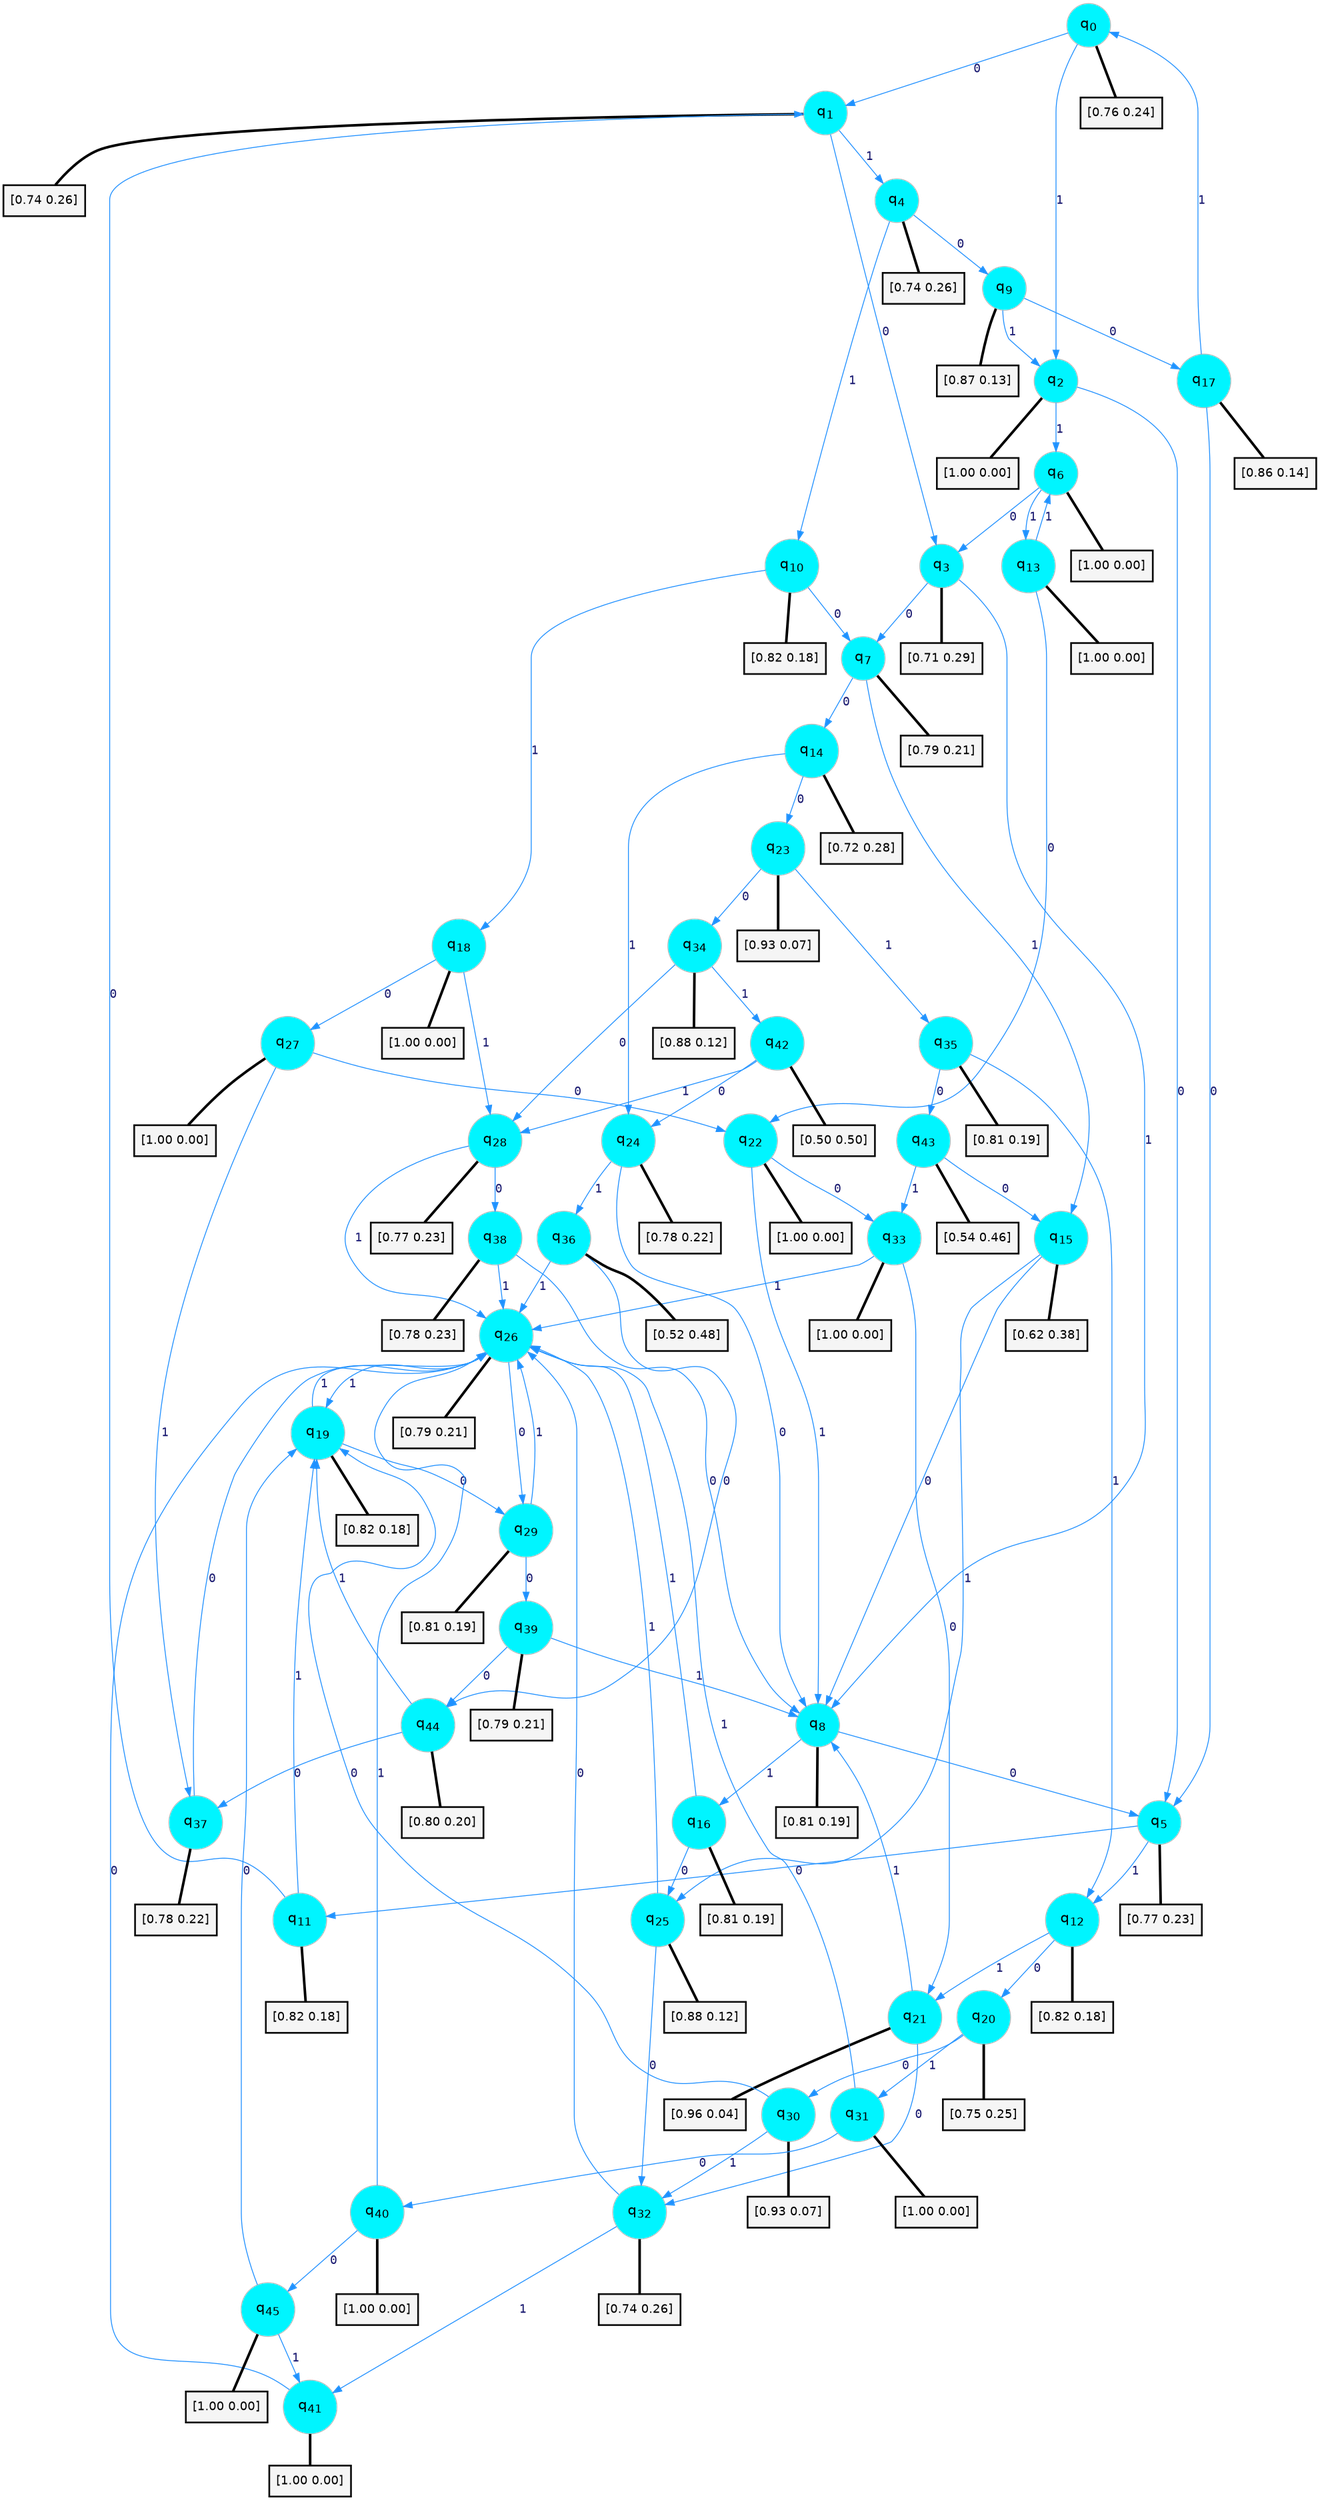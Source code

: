 digraph G {
graph [
bgcolor=transparent, dpi=300, rankdir=TD, size="40,25"];
node [
color=gray, fillcolor=turquoise1, fontcolor=black, fontname=Helvetica, fontsize=16, fontweight=bold, shape=circle, style=filled];
edge [
arrowsize=1, color=dodgerblue1, fontcolor=midnightblue, fontname=courier, fontweight=bold, penwidth=1, style=solid, weight=20];
0[label=<q<SUB>0</SUB>>];
1[label=<q<SUB>1</SUB>>];
2[label=<q<SUB>2</SUB>>];
3[label=<q<SUB>3</SUB>>];
4[label=<q<SUB>4</SUB>>];
5[label=<q<SUB>5</SUB>>];
6[label=<q<SUB>6</SUB>>];
7[label=<q<SUB>7</SUB>>];
8[label=<q<SUB>8</SUB>>];
9[label=<q<SUB>9</SUB>>];
10[label=<q<SUB>10</SUB>>];
11[label=<q<SUB>11</SUB>>];
12[label=<q<SUB>12</SUB>>];
13[label=<q<SUB>13</SUB>>];
14[label=<q<SUB>14</SUB>>];
15[label=<q<SUB>15</SUB>>];
16[label=<q<SUB>16</SUB>>];
17[label=<q<SUB>17</SUB>>];
18[label=<q<SUB>18</SUB>>];
19[label=<q<SUB>19</SUB>>];
20[label=<q<SUB>20</SUB>>];
21[label=<q<SUB>21</SUB>>];
22[label=<q<SUB>22</SUB>>];
23[label=<q<SUB>23</SUB>>];
24[label=<q<SUB>24</SUB>>];
25[label=<q<SUB>25</SUB>>];
26[label=<q<SUB>26</SUB>>];
27[label=<q<SUB>27</SUB>>];
28[label=<q<SUB>28</SUB>>];
29[label=<q<SUB>29</SUB>>];
30[label=<q<SUB>30</SUB>>];
31[label=<q<SUB>31</SUB>>];
32[label=<q<SUB>32</SUB>>];
33[label=<q<SUB>33</SUB>>];
34[label=<q<SUB>34</SUB>>];
35[label=<q<SUB>35</SUB>>];
36[label=<q<SUB>36</SUB>>];
37[label=<q<SUB>37</SUB>>];
38[label=<q<SUB>38</SUB>>];
39[label=<q<SUB>39</SUB>>];
40[label=<q<SUB>40</SUB>>];
41[label=<q<SUB>41</SUB>>];
42[label=<q<SUB>42</SUB>>];
43[label=<q<SUB>43</SUB>>];
44[label=<q<SUB>44</SUB>>];
45[label=<q<SUB>45</SUB>>];
46[label="[0.76 0.24]", shape=box,fontcolor=black, fontname=Helvetica, fontsize=14, penwidth=2, fillcolor=whitesmoke,color=black];
47[label="[0.74 0.26]", shape=box,fontcolor=black, fontname=Helvetica, fontsize=14, penwidth=2, fillcolor=whitesmoke,color=black];
48[label="[1.00 0.00]", shape=box,fontcolor=black, fontname=Helvetica, fontsize=14, penwidth=2, fillcolor=whitesmoke,color=black];
49[label="[0.71 0.29]", shape=box,fontcolor=black, fontname=Helvetica, fontsize=14, penwidth=2, fillcolor=whitesmoke,color=black];
50[label="[0.74 0.26]", shape=box,fontcolor=black, fontname=Helvetica, fontsize=14, penwidth=2, fillcolor=whitesmoke,color=black];
51[label="[0.77 0.23]", shape=box,fontcolor=black, fontname=Helvetica, fontsize=14, penwidth=2, fillcolor=whitesmoke,color=black];
52[label="[1.00 0.00]", shape=box,fontcolor=black, fontname=Helvetica, fontsize=14, penwidth=2, fillcolor=whitesmoke,color=black];
53[label="[0.79 0.21]", shape=box,fontcolor=black, fontname=Helvetica, fontsize=14, penwidth=2, fillcolor=whitesmoke,color=black];
54[label="[0.81 0.19]", shape=box,fontcolor=black, fontname=Helvetica, fontsize=14, penwidth=2, fillcolor=whitesmoke,color=black];
55[label="[0.87 0.13]", shape=box,fontcolor=black, fontname=Helvetica, fontsize=14, penwidth=2, fillcolor=whitesmoke,color=black];
56[label="[0.82 0.18]", shape=box,fontcolor=black, fontname=Helvetica, fontsize=14, penwidth=2, fillcolor=whitesmoke,color=black];
57[label="[0.82 0.18]", shape=box,fontcolor=black, fontname=Helvetica, fontsize=14, penwidth=2, fillcolor=whitesmoke,color=black];
58[label="[0.82 0.18]", shape=box,fontcolor=black, fontname=Helvetica, fontsize=14, penwidth=2, fillcolor=whitesmoke,color=black];
59[label="[1.00 0.00]", shape=box,fontcolor=black, fontname=Helvetica, fontsize=14, penwidth=2, fillcolor=whitesmoke,color=black];
60[label="[0.72 0.28]", shape=box,fontcolor=black, fontname=Helvetica, fontsize=14, penwidth=2, fillcolor=whitesmoke,color=black];
61[label="[0.62 0.38]", shape=box,fontcolor=black, fontname=Helvetica, fontsize=14, penwidth=2, fillcolor=whitesmoke,color=black];
62[label="[0.81 0.19]", shape=box,fontcolor=black, fontname=Helvetica, fontsize=14, penwidth=2, fillcolor=whitesmoke,color=black];
63[label="[0.86 0.14]", shape=box,fontcolor=black, fontname=Helvetica, fontsize=14, penwidth=2, fillcolor=whitesmoke,color=black];
64[label="[1.00 0.00]", shape=box,fontcolor=black, fontname=Helvetica, fontsize=14, penwidth=2, fillcolor=whitesmoke,color=black];
65[label="[0.82 0.18]", shape=box,fontcolor=black, fontname=Helvetica, fontsize=14, penwidth=2, fillcolor=whitesmoke,color=black];
66[label="[0.75 0.25]", shape=box,fontcolor=black, fontname=Helvetica, fontsize=14, penwidth=2, fillcolor=whitesmoke,color=black];
67[label="[0.96 0.04]", shape=box,fontcolor=black, fontname=Helvetica, fontsize=14, penwidth=2, fillcolor=whitesmoke,color=black];
68[label="[1.00 0.00]", shape=box,fontcolor=black, fontname=Helvetica, fontsize=14, penwidth=2, fillcolor=whitesmoke,color=black];
69[label="[0.93 0.07]", shape=box,fontcolor=black, fontname=Helvetica, fontsize=14, penwidth=2, fillcolor=whitesmoke,color=black];
70[label="[0.78 0.22]", shape=box,fontcolor=black, fontname=Helvetica, fontsize=14, penwidth=2, fillcolor=whitesmoke,color=black];
71[label="[0.88 0.12]", shape=box,fontcolor=black, fontname=Helvetica, fontsize=14, penwidth=2, fillcolor=whitesmoke,color=black];
72[label="[0.79 0.21]", shape=box,fontcolor=black, fontname=Helvetica, fontsize=14, penwidth=2, fillcolor=whitesmoke,color=black];
73[label="[1.00 0.00]", shape=box,fontcolor=black, fontname=Helvetica, fontsize=14, penwidth=2, fillcolor=whitesmoke,color=black];
74[label="[0.77 0.23]", shape=box,fontcolor=black, fontname=Helvetica, fontsize=14, penwidth=2, fillcolor=whitesmoke,color=black];
75[label="[0.81 0.19]", shape=box,fontcolor=black, fontname=Helvetica, fontsize=14, penwidth=2, fillcolor=whitesmoke,color=black];
76[label="[0.93 0.07]", shape=box,fontcolor=black, fontname=Helvetica, fontsize=14, penwidth=2, fillcolor=whitesmoke,color=black];
77[label="[1.00 0.00]", shape=box,fontcolor=black, fontname=Helvetica, fontsize=14, penwidth=2, fillcolor=whitesmoke,color=black];
78[label="[0.74 0.26]", shape=box,fontcolor=black, fontname=Helvetica, fontsize=14, penwidth=2, fillcolor=whitesmoke,color=black];
79[label="[1.00 0.00]", shape=box,fontcolor=black, fontname=Helvetica, fontsize=14, penwidth=2, fillcolor=whitesmoke,color=black];
80[label="[0.88 0.12]", shape=box,fontcolor=black, fontname=Helvetica, fontsize=14, penwidth=2, fillcolor=whitesmoke,color=black];
81[label="[0.81 0.19]", shape=box,fontcolor=black, fontname=Helvetica, fontsize=14, penwidth=2, fillcolor=whitesmoke,color=black];
82[label="[0.52 0.48]", shape=box,fontcolor=black, fontname=Helvetica, fontsize=14, penwidth=2, fillcolor=whitesmoke,color=black];
83[label="[0.78 0.22]", shape=box,fontcolor=black, fontname=Helvetica, fontsize=14, penwidth=2, fillcolor=whitesmoke,color=black];
84[label="[0.78 0.23]", shape=box,fontcolor=black, fontname=Helvetica, fontsize=14, penwidth=2, fillcolor=whitesmoke,color=black];
85[label="[0.79 0.21]", shape=box,fontcolor=black, fontname=Helvetica, fontsize=14, penwidth=2, fillcolor=whitesmoke,color=black];
86[label="[1.00 0.00]", shape=box,fontcolor=black, fontname=Helvetica, fontsize=14, penwidth=2, fillcolor=whitesmoke,color=black];
87[label="[1.00 0.00]", shape=box,fontcolor=black, fontname=Helvetica, fontsize=14, penwidth=2, fillcolor=whitesmoke,color=black];
88[label="[0.50 0.50]", shape=box,fontcolor=black, fontname=Helvetica, fontsize=14, penwidth=2, fillcolor=whitesmoke,color=black];
89[label="[0.54 0.46]", shape=box,fontcolor=black, fontname=Helvetica, fontsize=14, penwidth=2, fillcolor=whitesmoke,color=black];
90[label="[0.80 0.20]", shape=box,fontcolor=black, fontname=Helvetica, fontsize=14, penwidth=2, fillcolor=whitesmoke,color=black];
91[label="[1.00 0.00]", shape=box,fontcolor=black, fontname=Helvetica, fontsize=14, penwidth=2, fillcolor=whitesmoke,color=black];
0->1 [label=0];
0->2 [label=1];
0->46 [arrowhead=none, penwidth=3,color=black];
1->3 [label=0];
1->4 [label=1];
1->47 [arrowhead=none, penwidth=3,color=black];
2->5 [label=0];
2->6 [label=1];
2->48 [arrowhead=none, penwidth=3,color=black];
3->7 [label=0];
3->8 [label=1];
3->49 [arrowhead=none, penwidth=3,color=black];
4->9 [label=0];
4->10 [label=1];
4->50 [arrowhead=none, penwidth=3,color=black];
5->11 [label=0];
5->12 [label=1];
5->51 [arrowhead=none, penwidth=3,color=black];
6->3 [label=0];
6->13 [label=1];
6->52 [arrowhead=none, penwidth=3,color=black];
7->14 [label=0];
7->15 [label=1];
7->53 [arrowhead=none, penwidth=3,color=black];
8->5 [label=0];
8->16 [label=1];
8->54 [arrowhead=none, penwidth=3,color=black];
9->17 [label=0];
9->2 [label=1];
9->55 [arrowhead=none, penwidth=3,color=black];
10->7 [label=0];
10->18 [label=1];
10->56 [arrowhead=none, penwidth=3,color=black];
11->1 [label=0];
11->19 [label=1];
11->57 [arrowhead=none, penwidth=3,color=black];
12->20 [label=0];
12->21 [label=1];
12->58 [arrowhead=none, penwidth=3,color=black];
13->22 [label=0];
13->6 [label=1];
13->59 [arrowhead=none, penwidth=3,color=black];
14->23 [label=0];
14->24 [label=1];
14->60 [arrowhead=none, penwidth=3,color=black];
15->8 [label=0];
15->25 [label=1];
15->61 [arrowhead=none, penwidth=3,color=black];
16->25 [label=0];
16->26 [label=1];
16->62 [arrowhead=none, penwidth=3,color=black];
17->5 [label=0];
17->0 [label=1];
17->63 [arrowhead=none, penwidth=3,color=black];
18->27 [label=0];
18->28 [label=1];
18->64 [arrowhead=none, penwidth=3,color=black];
19->29 [label=0];
19->26 [label=1];
19->65 [arrowhead=none, penwidth=3,color=black];
20->30 [label=0];
20->31 [label=1];
20->66 [arrowhead=none, penwidth=3,color=black];
21->32 [label=0];
21->8 [label=1];
21->67 [arrowhead=none, penwidth=3,color=black];
22->33 [label=0];
22->8 [label=1];
22->68 [arrowhead=none, penwidth=3,color=black];
23->34 [label=0];
23->35 [label=1];
23->69 [arrowhead=none, penwidth=3,color=black];
24->8 [label=0];
24->36 [label=1];
24->70 [arrowhead=none, penwidth=3,color=black];
25->32 [label=0];
25->26 [label=1];
25->71 [arrowhead=none, penwidth=3,color=black];
26->29 [label=0];
26->19 [label=1];
26->72 [arrowhead=none, penwidth=3,color=black];
27->22 [label=0];
27->37 [label=1];
27->73 [arrowhead=none, penwidth=3,color=black];
28->38 [label=0];
28->26 [label=1];
28->74 [arrowhead=none, penwidth=3,color=black];
29->39 [label=0];
29->26 [label=1];
29->75 [arrowhead=none, penwidth=3,color=black];
30->19 [label=0];
30->32 [label=1];
30->76 [arrowhead=none, penwidth=3,color=black];
31->40 [label=0];
31->26 [label=1];
31->77 [arrowhead=none, penwidth=3,color=black];
32->26 [label=0];
32->41 [label=1];
32->78 [arrowhead=none, penwidth=3,color=black];
33->21 [label=0];
33->26 [label=1];
33->79 [arrowhead=none, penwidth=3,color=black];
34->28 [label=0];
34->42 [label=1];
34->80 [arrowhead=none, penwidth=3,color=black];
35->43 [label=0];
35->12 [label=1];
35->81 [arrowhead=none, penwidth=3,color=black];
36->44 [label=0];
36->26 [label=1];
36->82 [arrowhead=none, penwidth=3,color=black];
37->26 [label=0];
37->83 [arrowhead=none, penwidth=3,color=black];
38->8 [label=0];
38->26 [label=1];
38->84 [arrowhead=none, penwidth=3,color=black];
39->44 [label=0];
39->8 [label=1];
39->85 [arrowhead=none, penwidth=3,color=black];
40->45 [label=0];
40->26 [label=1];
40->86 [arrowhead=none, penwidth=3,color=black];
41->26 [label=0];
41->87 [arrowhead=none, penwidth=3,color=black];
42->24 [label=0];
42->28 [label=1];
42->88 [arrowhead=none, penwidth=3,color=black];
43->15 [label=0];
43->33 [label=1];
43->89 [arrowhead=none, penwidth=3,color=black];
44->37 [label=0];
44->19 [label=1];
44->90 [arrowhead=none, penwidth=3,color=black];
45->19 [label=0];
45->41 [label=1];
45->91 [arrowhead=none, penwidth=3,color=black];
}
